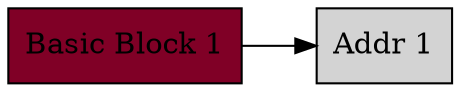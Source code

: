 digraph "acc_char_cmp"{
	rankdir=LR;
	node[shape=box,colorscheme=ylorrd9, style=filled];

	"Basic Block 1" [fillcolor=9];
	"Addr 1";

	"Basic Block 1"->"Addr 1";
}
